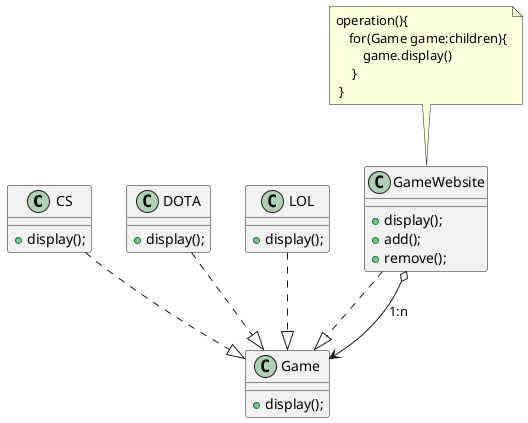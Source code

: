 @startuml
class CS{
    +display();
}

class DOTA{
    +display();
}

class LOL{
    +display();
}

class GameWebsite{
    +display();
    +add();
    +remove();
}

class Game{
    +display();
}
note top of GameWebsite
operation(){
    for(Game game:children){
        game.display()
     }
 }
end note

CS ..|> Game
DOTA ..|> Game
LOL ..|> Game
GameWebsite ..|> Game
GameWebsite o--> Game : 1:n
@enduml